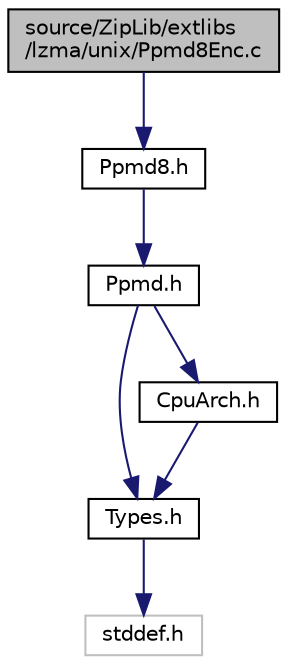 digraph "source/ZipLib/extlibs/lzma/unix/Ppmd8Enc.c"
{
 // LATEX_PDF_SIZE
  edge [fontname="Helvetica",fontsize="10",labelfontname="Helvetica",labelfontsize="10"];
  node [fontname="Helvetica",fontsize="10",shape=record];
  Node1 [label="source/ZipLib/extlibs\l/lzma/unix/Ppmd8Enc.c",height=0.2,width=0.4,color="black", fillcolor="grey75", style="filled", fontcolor="black",tooltip=" "];
  Node1 -> Node2 [color="midnightblue",fontsize="10",style="solid"];
  Node2 [label="Ppmd8.h",height=0.2,width=0.4,color="black", fillcolor="white", style="filled",URL="$_ppmd8_8h.html",tooltip=" "];
  Node2 -> Node3 [color="midnightblue",fontsize="10",style="solid"];
  Node3 [label="Ppmd.h",height=0.2,width=0.4,color="black", fillcolor="white", style="filled",URL="$unix_2_ppmd_8h.html",tooltip=" "];
  Node3 -> Node4 [color="midnightblue",fontsize="10",style="solid"];
  Node4 [label="Types.h",height=0.2,width=0.4,color="black", fillcolor="white", style="filled",URL="$unix_2_types_8h.html",tooltip=" "];
  Node4 -> Node5 [color="midnightblue",fontsize="10",style="solid"];
  Node5 [label="stddef.h",height=0.2,width=0.4,color="grey75", fillcolor="white", style="filled",tooltip=" "];
  Node3 -> Node6 [color="midnightblue",fontsize="10",style="solid"];
  Node6 [label="CpuArch.h",height=0.2,width=0.4,color="black", fillcolor="white", style="filled",URL="$unix_2_cpu_arch_8h.html",tooltip=" "];
  Node6 -> Node4 [color="midnightblue",fontsize="10",style="solid"];
}
